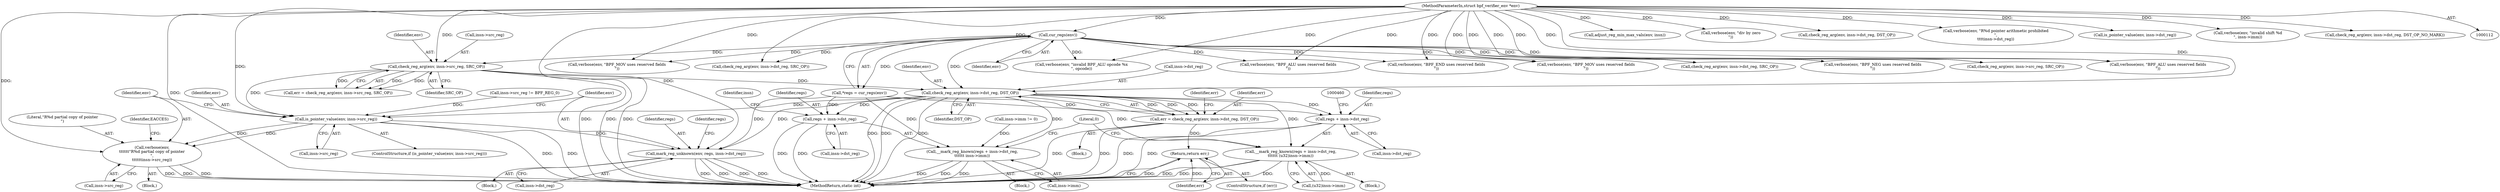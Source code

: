 digraph "0_linux_0c17d1d2c61936401f4702e1846e2c19b200f958_0@pointer" {
"1000329" [label="(Call,check_reg_arg(env, insn->dst_reg, DST_OP))"];
"1000296" [label="(Call,check_reg_arg(env, insn->src_reg, SRC_OP))"];
"1000119" [label="(Call,cur_regs(env))"];
"1000113" [label="(MethodParameterIn,struct bpf_verifier_env *env)"];
"1000327" [label="(Call,err = check_reg_arg(env, insn->dst_reg, DST_OP))"];
"1000337" [label="(Return,return err;)"];
"1000378" [label="(Call,is_pointer_value(env, insn->src_reg))"];
"1000384" [label="(Call,verbose(env,\n\t\t\t\t\t\t\"R%d partial copy of pointer\n\",\n\t\t\t\t\t\tinsn->src_reg))"];
"1000393" [label="(Call,mark_reg_unknown(env, regs, insn->dst_reg))"];
"1000442" [label="(Call,__mark_reg_known(regs + insn->dst_reg,\n\t\t\t\t\t\t insn->imm))"];
"1000443" [label="(Call,regs + insn->dst_reg)"];
"1000453" [label="(Call,__mark_reg_known(regs + insn->dst_reg,\n\t\t\t\t\t\t (u32)insn->imm))"];
"1000454" [label="(Call,regs + insn->dst_reg)"];
"1000294" [label="(Call,err = check_reg_arg(env, insn->src_reg, SRC_OP))"];
"1000330" [label="(Identifier,env)"];
"1000288" [label="(Call,verbose(env, \"BPF_MOV uses reserved fields\n\"))"];
"1000338" [label="(Identifier,err)"];
"1000452" [label="(Block,)"];
"1000336" [label="(Identifier,err)"];
"1000385" [label="(Identifier,env)"];
"1000541" [label="(Call,check_reg_arg(env, insn->dst_reg, SRC_OP))"];
"1000378" [label="(Call,is_pointer_value(env, insn->src_reg))"];
"1000646" [label="(Call,adjust_reg_min_max_vals(env, insn))"];
"1000455" [label="(Identifier,regs)"];
"1000443" [label="(Call,regs + insn->dst_reg)"];
"1000321" [label="(Call,verbose(env, \"BPF_MOV uses reserved fields\n\"))"];
"1000329" [label="(Call,check_reg_arg(env, insn->dst_reg, DST_OP))"];
"1000651" [label="(MethodReturn,static int)"];
"1000277" [label="(Call,insn->imm != 0)"];
"1000454" [label="(Call,regs + insn->dst_reg)"];
"1000573" [label="(Call,verbose(env, \"div by zero\n\"))"];
"1000383" [label="(Block,)"];
"1000296" [label="(Call,check_reg_arg(env, insn->src_reg, SRC_OP))"];
"1000380" [label="(Call,insn->src_reg)"];
"1000386" [label="(Literal,\"R%d partial copy of pointer\n\")"];
"1000119" [label="(Call,cur_regs(env))"];
"1000459" [label="(Call,(u32)insn->imm)"];
"1000337" [label="(Return,return err;)"];
"1000120" [label="(Identifier,env)"];
"1000508" [label="(Call,check_reg_arg(env, insn->src_reg, SRC_OP))"];
"1000251" [label="(Call,check_reg_arg(env, insn->dst_reg, DST_OP))"];
"1000453" [label="(Call,__mark_reg_known(regs + insn->dst_reg,\n\t\t\t\t\t\t (u32)insn->imm))"];
"1000335" [label="(ControlStructure,if (err))"];
"1000266" [label="(Block,)"];
"1000240" [label="(Call,verbose(env, \"R%d pointer arithmetic prohibited\n\",\n\t\t\t\tinsn->dst_reg))"];
"1000327" [label="(Call,err = check_reg_arg(env, insn->dst_reg, DST_OP))"];
"1000234" [label="(Call,is_pointer_value(env, insn->dst_reg))"];
"1000442" [label="(Call,__mark_reg_known(regs + insn->dst_reg,\n\t\t\t\t\t\t insn->imm))"];
"1000377" [label="(ControlStructure,if (is_pointer_value(env, insn->src_reg)))"];
"1000392" [label="(Identifier,EACCES)"];
"1000395" [label="(Identifier,regs)"];
"1000441" [label="(Block,)"];
"1000500" [label="(Call,verbose(env, \"BPF_ALU uses reserved fields\n\"))"];
"1000402" [label="(Identifier,regs)"];
"1000117" [label="(Call,*regs = cur_regs(env))"];
"1000328" [label="(Identifier,err)"];
"1000376" [label="(Block,)"];
"1000301" [label="(Identifier,SRC_OP)"];
"1000384" [label="(Call,verbose(env,\n\t\t\t\t\t\t\"R%d partial copy of pointer\n\",\n\t\t\t\t\t\tinsn->src_reg))"];
"1000379" [label="(Identifier,env)"];
"1000650" [label="(Literal,0)"];
"1000387" [label="(Call,insn->src_reg)"];
"1000215" [label="(Call,verbose(env, \"BPF_END uses reserved fields\n\"))"];
"1000331" [label="(Call,insn->dst_reg)"];
"1000298" [label="(Call,insn->src_reg)"];
"1000624" [label="(Call,verbose(env, \"invalid shift %d\n\", insn->imm))"];
"1000456" [label="(Call,insn->dst_reg)"];
"1000113" [label="(MethodParameterIn,struct bpf_verifier_env *env)"];
"1000297" [label="(Identifier,env)"];
"1000635" [label="(Call,check_reg_arg(env, insn->dst_reg, DST_OP_NO_MARK))"];
"1000223" [label="(Call,check_reg_arg(env, insn->dst_reg, SRC_OP))"];
"1000445" [label="(Call,insn->dst_reg)"];
"1000396" [label="(Call,insn->dst_reg)"];
"1000334" [label="(Identifier,DST_OP)"];
"1000470" [label="(Call,verbose(env, \"invalid BPF_ALU opcode %x\n\", opcode))"];
"1000448" [label="(Call,insn->imm)"];
"1000393" [label="(Call,mark_reg_unknown(env, regs, insn->dst_reg))"];
"1000394" [label="(Identifier,env)"];
"1000444" [label="(Identifier,regs)"];
"1000449" [label="(Identifier,insn)"];
"1000169" [label="(Call,verbose(env, \"BPF_NEG uses reserved fields\n\"))"];
"1000310" [label="(Call,insn->src_reg != BPF_REG_0)"];
"1000533" [label="(Call,verbose(env, \"BPF_ALU uses reserved fields\n\"))"];
"1000329" -> "1000327"  [label="AST: "];
"1000329" -> "1000334"  [label="CFG: "];
"1000330" -> "1000329"  [label="AST: "];
"1000331" -> "1000329"  [label="AST: "];
"1000334" -> "1000329"  [label="AST: "];
"1000327" -> "1000329"  [label="CFG: "];
"1000329" -> "1000651"  [label="DDG: "];
"1000329" -> "1000651"  [label="DDG: "];
"1000329" -> "1000651"  [label="DDG: "];
"1000329" -> "1000327"  [label="DDG: "];
"1000329" -> "1000327"  [label="DDG: "];
"1000329" -> "1000327"  [label="DDG: "];
"1000296" -> "1000329"  [label="DDG: "];
"1000119" -> "1000329"  [label="DDG: "];
"1000113" -> "1000329"  [label="DDG: "];
"1000329" -> "1000378"  [label="DDG: "];
"1000329" -> "1000393"  [label="DDG: "];
"1000329" -> "1000442"  [label="DDG: "];
"1000329" -> "1000443"  [label="DDG: "];
"1000329" -> "1000453"  [label="DDG: "];
"1000329" -> "1000454"  [label="DDG: "];
"1000296" -> "1000294"  [label="AST: "];
"1000296" -> "1000301"  [label="CFG: "];
"1000297" -> "1000296"  [label="AST: "];
"1000298" -> "1000296"  [label="AST: "];
"1000301" -> "1000296"  [label="AST: "];
"1000294" -> "1000296"  [label="CFG: "];
"1000296" -> "1000651"  [label="DDG: "];
"1000296" -> "1000651"  [label="DDG: "];
"1000296" -> "1000651"  [label="DDG: "];
"1000296" -> "1000294"  [label="DDG: "];
"1000296" -> "1000294"  [label="DDG: "];
"1000296" -> "1000294"  [label="DDG: "];
"1000119" -> "1000296"  [label="DDG: "];
"1000113" -> "1000296"  [label="DDG: "];
"1000296" -> "1000378"  [label="DDG: "];
"1000119" -> "1000117"  [label="AST: "];
"1000119" -> "1000120"  [label="CFG: "];
"1000120" -> "1000119"  [label="AST: "];
"1000117" -> "1000119"  [label="CFG: "];
"1000119" -> "1000117"  [label="DDG: "];
"1000113" -> "1000119"  [label="DDG: "];
"1000119" -> "1000169"  [label="DDG: "];
"1000119" -> "1000215"  [label="DDG: "];
"1000119" -> "1000223"  [label="DDG: "];
"1000119" -> "1000288"  [label="DDG: "];
"1000119" -> "1000321"  [label="DDG: "];
"1000119" -> "1000470"  [label="DDG: "];
"1000119" -> "1000500"  [label="DDG: "];
"1000119" -> "1000508"  [label="DDG: "];
"1000119" -> "1000533"  [label="DDG: "];
"1000119" -> "1000541"  [label="DDG: "];
"1000113" -> "1000112"  [label="AST: "];
"1000113" -> "1000651"  [label="DDG: "];
"1000113" -> "1000169"  [label="DDG: "];
"1000113" -> "1000215"  [label="DDG: "];
"1000113" -> "1000223"  [label="DDG: "];
"1000113" -> "1000234"  [label="DDG: "];
"1000113" -> "1000240"  [label="DDG: "];
"1000113" -> "1000251"  [label="DDG: "];
"1000113" -> "1000288"  [label="DDG: "];
"1000113" -> "1000321"  [label="DDG: "];
"1000113" -> "1000378"  [label="DDG: "];
"1000113" -> "1000384"  [label="DDG: "];
"1000113" -> "1000393"  [label="DDG: "];
"1000113" -> "1000470"  [label="DDG: "];
"1000113" -> "1000500"  [label="DDG: "];
"1000113" -> "1000508"  [label="DDG: "];
"1000113" -> "1000533"  [label="DDG: "];
"1000113" -> "1000541"  [label="DDG: "];
"1000113" -> "1000573"  [label="DDG: "];
"1000113" -> "1000624"  [label="DDG: "];
"1000113" -> "1000635"  [label="DDG: "];
"1000113" -> "1000646"  [label="DDG: "];
"1000327" -> "1000266"  [label="AST: "];
"1000328" -> "1000327"  [label="AST: "];
"1000336" -> "1000327"  [label="CFG: "];
"1000327" -> "1000651"  [label="DDG: "];
"1000327" -> "1000651"  [label="DDG: "];
"1000327" -> "1000337"  [label="DDG: "];
"1000337" -> "1000335"  [label="AST: "];
"1000337" -> "1000338"  [label="CFG: "];
"1000338" -> "1000337"  [label="AST: "];
"1000651" -> "1000337"  [label="CFG: "];
"1000337" -> "1000651"  [label="DDG: "];
"1000338" -> "1000337"  [label="DDG: "];
"1000378" -> "1000377"  [label="AST: "];
"1000378" -> "1000380"  [label="CFG: "];
"1000379" -> "1000378"  [label="AST: "];
"1000380" -> "1000378"  [label="AST: "];
"1000385" -> "1000378"  [label="CFG: "];
"1000394" -> "1000378"  [label="CFG: "];
"1000378" -> "1000651"  [label="DDG: "];
"1000378" -> "1000651"  [label="DDG: "];
"1000310" -> "1000378"  [label="DDG: "];
"1000378" -> "1000384"  [label="DDG: "];
"1000378" -> "1000384"  [label="DDG: "];
"1000378" -> "1000393"  [label="DDG: "];
"1000384" -> "1000383"  [label="AST: "];
"1000384" -> "1000387"  [label="CFG: "];
"1000385" -> "1000384"  [label="AST: "];
"1000386" -> "1000384"  [label="AST: "];
"1000387" -> "1000384"  [label="AST: "];
"1000392" -> "1000384"  [label="CFG: "];
"1000384" -> "1000651"  [label="DDG: "];
"1000384" -> "1000651"  [label="DDG: "];
"1000384" -> "1000651"  [label="DDG: "];
"1000393" -> "1000376"  [label="AST: "];
"1000393" -> "1000396"  [label="CFG: "];
"1000394" -> "1000393"  [label="AST: "];
"1000395" -> "1000393"  [label="AST: "];
"1000396" -> "1000393"  [label="AST: "];
"1000402" -> "1000393"  [label="CFG: "];
"1000393" -> "1000651"  [label="DDG: "];
"1000393" -> "1000651"  [label="DDG: "];
"1000393" -> "1000651"  [label="DDG: "];
"1000393" -> "1000651"  [label="DDG: "];
"1000117" -> "1000393"  [label="DDG: "];
"1000442" -> "1000441"  [label="AST: "];
"1000442" -> "1000448"  [label="CFG: "];
"1000443" -> "1000442"  [label="AST: "];
"1000448" -> "1000442"  [label="AST: "];
"1000650" -> "1000442"  [label="CFG: "];
"1000442" -> "1000651"  [label="DDG: "];
"1000442" -> "1000651"  [label="DDG: "];
"1000442" -> "1000651"  [label="DDG: "];
"1000117" -> "1000442"  [label="DDG: "];
"1000277" -> "1000442"  [label="DDG: "];
"1000443" -> "1000445"  [label="CFG: "];
"1000444" -> "1000443"  [label="AST: "];
"1000445" -> "1000443"  [label="AST: "];
"1000449" -> "1000443"  [label="CFG: "];
"1000443" -> "1000651"  [label="DDG: "];
"1000443" -> "1000651"  [label="DDG: "];
"1000117" -> "1000443"  [label="DDG: "];
"1000453" -> "1000452"  [label="AST: "];
"1000453" -> "1000459"  [label="CFG: "];
"1000454" -> "1000453"  [label="AST: "];
"1000459" -> "1000453"  [label="AST: "];
"1000650" -> "1000453"  [label="CFG: "];
"1000453" -> "1000651"  [label="DDG: "];
"1000453" -> "1000651"  [label="DDG: "];
"1000453" -> "1000651"  [label="DDG: "];
"1000117" -> "1000453"  [label="DDG: "];
"1000459" -> "1000453"  [label="DDG: "];
"1000454" -> "1000456"  [label="CFG: "];
"1000455" -> "1000454"  [label="AST: "];
"1000456" -> "1000454"  [label="AST: "];
"1000460" -> "1000454"  [label="CFG: "];
"1000454" -> "1000651"  [label="DDG: "];
"1000454" -> "1000651"  [label="DDG: "];
"1000117" -> "1000454"  [label="DDG: "];
}
